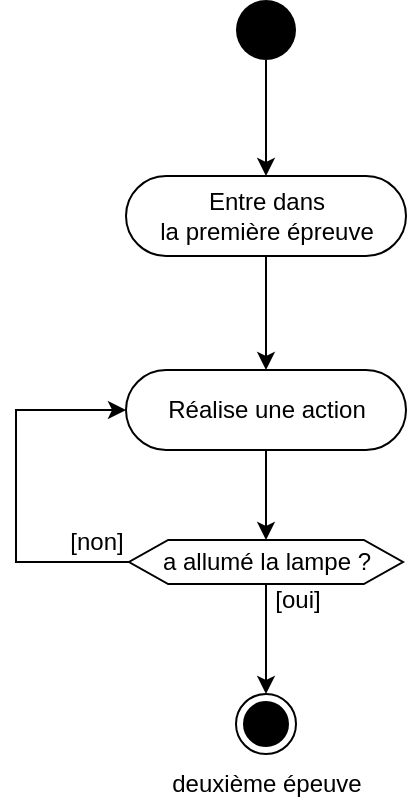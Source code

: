 <mxfile version="14.4.3" type="device"><diagram id="gnBzezKpVYX1LDQUWSI4" name="Page-1"><mxGraphModel dx="706" dy="403" grid="0" gridSize="10" guides="1" tooltips="1" connect="1" arrows="1" fold="1" page="1" pageScale="1" pageWidth="100000" pageHeight="1600" math="0" shadow="0"><root><mxCell id="0"/><mxCell id="1" parent="0"/><mxCell id="3TG9eYnXZ2S0aWuO_8vU-8" style="edgeStyle=orthogonalEdgeStyle;rounded=0;orthogonalLoop=1;jettySize=auto;html=1;entryX=0.5;entryY=0;entryDx=0;entryDy=0;" parent="1" source="3TG9eYnXZ2S0aWuO_8vU-1" target="3TG9eYnXZ2S0aWuO_8vU-2" edge="1"><mxGeometry relative="1" as="geometry"/></mxCell><mxCell id="3TG9eYnXZ2S0aWuO_8vU-1" value="" style="ellipse;fillColor=#000000;strokeColor=none;" parent="1" vertex="1"><mxGeometry x="427" y="103" width="30" height="30" as="geometry"/></mxCell><mxCell id="3TG9eYnXZ2S0aWuO_8vU-7" style="edgeStyle=orthogonalEdgeStyle;rounded=0;orthogonalLoop=1;jettySize=auto;html=1;" parent="1" source="3TG9eYnXZ2S0aWuO_8vU-2" target="3TG9eYnXZ2S0aWuO_8vU-3" edge="1"><mxGeometry relative="1" as="geometry"/></mxCell><mxCell id="3TG9eYnXZ2S0aWuO_8vU-2" value="Entre dans&lt;br&gt;la première épreuve" style="html=1;align=center;verticalAlign=middle;rounded=1;absoluteArcSize=1;arcSize=49;dashed=0;" parent="1" vertex="1"><mxGeometry x="372" y="191" width="140" height="40" as="geometry"/></mxCell><mxCell id="3TG9eYnXZ2S0aWuO_8vU-6" style="edgeStyle=orthogonalEdgeStyle;rounded=0;orthogonalLoop=1;jettySize=auto;html=1;" parent="1" source="3TG9eYnXZ2S0aWuO_8vU-3" target="Gz7LOh_PlXLJ3m0M-D-t-4" edge="1"><mxGeometry relative="1" as="geometry"><mxPoint x="509" y="369" as="targetPoint"/></mxGeometry></mxCell><mxCell id="3TG9eYnXZ2S0aWuO_8vU-3" value="Réalise une action" style="html=1;align=center;verticalAlign=middle;rounded=1;absoluteArcSize=1;arcSize=49;dashed=0;" parent="1" vertex="1"><mxGeometry x="372" y="288" width="140" height="40" as="geometry"/></mxCell><mxCell id="3TG9eYnXZ2S0aWuO_8vU-5" style="edgeStyle=orthogonalEdgeStyle;rounded=0;orthogonalLoop=1;jettySize=auto;html=1;" parent="1" source="Gz7LOh_PlXLJ3m0M-D-t-4" target="3TG9eYnXZ2S0aWuO_8vU-3" edge="1"><mxGeometry relative="1" as="geometry"><Array as="points"><mxPoint x="317" y="384"/><mxPoint x="317" y="308"/></Array><mxPoint x="427" y="384" as="sourcePoint"/></mxGeometry></mxCell><mxCell id="3TG9eYnXZ2S0aWuO_8vU-11" style="edgeStyle=orthogonalEdgeStyle;rounded=0;orthogonalLoop=1;jettySize=auto;html=1;" parent="1" source="Gz7LOh_PlXLJ3m0M-D-t-4" target="3TG9eYnXZ2S0aWuO_8vU-10" edge="1"><mxGeometry relative="1" as="geometry"><mxPoint x="442" y="432" as="targetPoint"/><mxPoint x="509" y="399" as="sourcePoint"/></mxGeometry></mxCell><mxCell id="3TG9eYnXZ2S0aWuO_8vU-10" value="" style="ellipse;html=1;shape=endState;fillColor=#000000;strokeColor=#000000;" parent="1" vertex="1"><mxGeometry x="427" y="450" width="30" height="30" as="geometry"/></mxCell><mxCell id="3TG9eYnXZ2S0aWuO_8vU-14" value="[oui]" style="text;html=1;strokeColor=none;fillColor=none;align=center;verticalAlign=middle;whiteSpace=wrap;rounded=0;" parent="1" vertex="1"><mxGeometry x="442" y="393" width="32" height="20" as="geometry"/></mxCell><mxCell id="3TG9eYnXZ2S0aWuO_8vU-15" value="[non]" style="text;html=1;strokeColor=none;fillColor=none;align=center;verticalAlign=middle;whiteSpace=wrap;rounded=0;" parent="1" vertex="1"><mxGeometry x="339" y="364" width="37" height="20" as="geometry"/></mxCell><mxCell id="4" value="deuxième épeuve" style="text;html=1;strokeColor=none;fillColor=none;align=center;verticalAlign=middle;whiteSpace=wrap;rounded=0;" parent="1" vertex="1"><mxGeometry x="390.75" y="485" width="102.5" height="20" as="geometry"/></mxCell><mxCell id="Gz7LOh_PlXLJ3m0M-D-t-4" value="a allumé la lampe ?" style="shape=hexagon;html=1;whiteSpace=wrap;perimeter=hexagonPerimeter;rounded=0;size=0.143;" vertex="1" parent="1"><mxGeometry x="373.5" y="373" width="137" height="22" as="geometry"/></mxCell></root></mxGraphModel></diagram></mxfile>